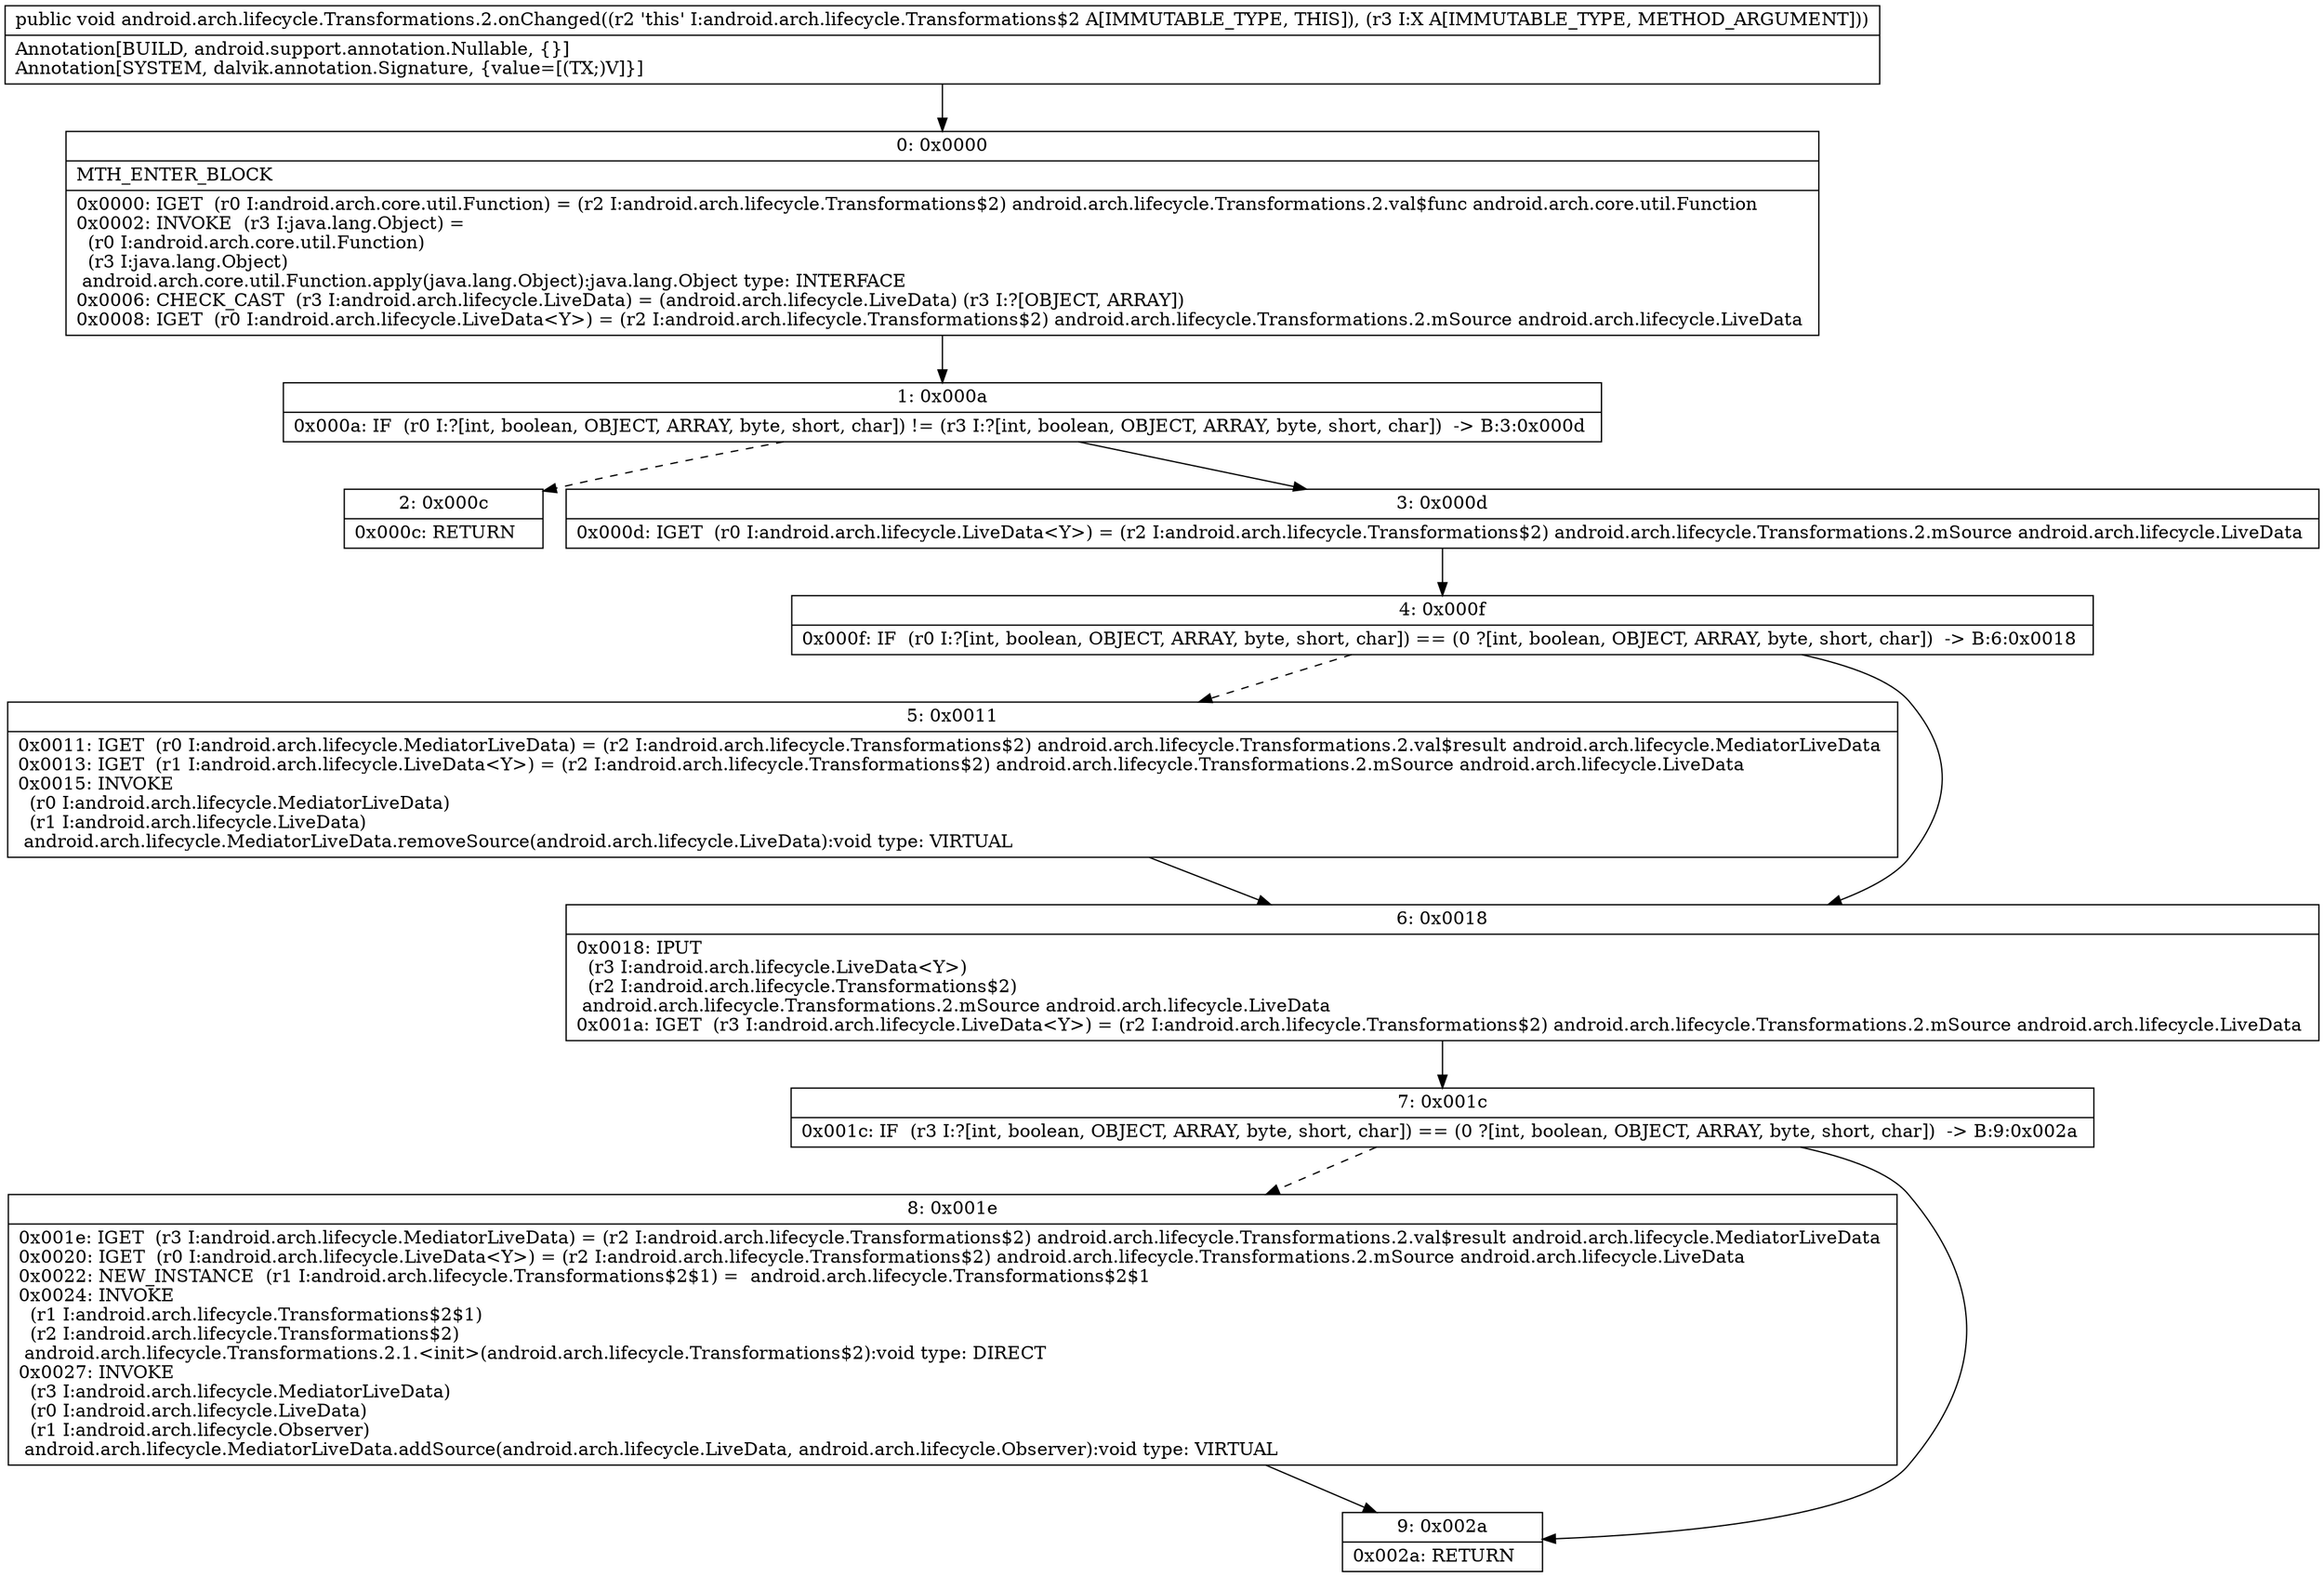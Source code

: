 digraph "CFG forandroid.arch.lifecycle.Transformations.2.onChanged(Ljava\/lang\/Object;)V" {
Node_0 [shape=record,label="{0\:\ 0x0000|MTH_ENTER_BLOCK\l|0x0000: IGET  (r0 I:android.arch.core.util.Function) = (r2 I:android.arch.lifecycle.Transformations$2) android.arch.lifecycle.Transformations.2.val$func android.arch.core.util.Function \l0x0002: INVOKE  (r3 I:java.lang.Object) = \l  (r0 I:android.arch.core.util.Function)\l  (r3 I:java.lang.Object)\l android.arch.core.util.Function.apply(java.lang.Object):java.lang.Object type: INTERFACE \l0x0006: CHECK_CAST  (r3 I:android.arch.lifecycle.LiveData) = (android.arch.lifecycle.LiveData) (r3 I:?[OBJECT, ARRAY]) \l0x0008: IGET  (r0 I:android.arch.lifecycle.LiveData\<Y\>) = (r2 I:android.arch.lifecycle.Transformations$2) android.arch.lifecycle.Transformations.2.mSource android.arch.lifecycle.LiveData \l}"];
Node_1 [shape=record,label="{1\:\ 0x000a|0x000a: IF  (r0 I:?[int, boolean, OBJECT, ARRAY, byte, short, char]) != (r3 I:?[int, boolean, OBJECT, ARRAY, byte, short, char])  \-\> B:3:0x000d \l}"];
Node_2 [shape=record,label="{2\:\ 0x000c|0x000c: RETURN   \l}"];
Node_3 [shape=record,label="{3\:\ 0x000d|0x000d: IGET  (r0 I:android.arch.lifecycle.LiveData\<Y\>) = (r2 I:android.arch.lifecycle.Transformations$2) android.arch.lifecycle.Transformations.2.mSource android.arch.lifecycle.LiveData \l}"];
Node_4 [shape=record,label="{4\:\ 0x000f|0x000f: IF  (r0 I:?[int, boolean, OBJECT, ARRAY, byte, short, char]) == (0 ?[int, boolean, OBJECT, ARRAY, byte, short, char])  \-\> B:6:0x0018 \l}"];
Node_5 [shape=record,label="{5\:\ 0x0011|0x0011: IGET  (r0 I:android.arch.lifecycle.MediatorLiveData) = (r2 I:android.arch.lifecycle.Transformations$2) android.arch.lifecycle.Transformations.2.val$result android.arch.lifecycle.MediatorLiveData \l0x0013: IGET  (r1 I:android.arch.lifecycle.LiveData\<Y\>) = (r2 I:android.arch.lifecycle.Transformations$2) android.arch.lifecycle.Transformations.2.mSource android.arch.lifecycle.LiveData \l0x0015: INVOKE  \l  (r0 I:android.arch.lifecycle.MediatorLiveData)\l  (r1 I:android.arch.lifecycle.LiveData)\l android.arch.lifecycle.MediatorLiveData.removeSource(android.arch.lifecycle.LiveData):void type: VIRTUAL \l}"];
Node_6 [shape=record,label="{6\:\ 0x0018|0x0018: IPUT  \l  (r3 I:android.arch.lifecycle.LiveData\<Y\>)\l  (r2 I:android.arch.lifecycle.Transformations$2)\l android.arch.lifecycle.Transformations.2.mSource android.arch.lifecycle.LiveData \l0x001a: IGET  (r3 I:android.arch.lifecycle.LiveData\<Y\>) = (r2 I:android.arch.lifecycle.Transformations$2) android.arch.lifecycle.Transformations.2.mSource android.arch.lifecycle.LiveData \l}"];
Node_7 [shape=record,label="{7\:\ 0x001c|0x001c: IF  (r3 I:?[int, boolean, OBJECT, ARRAY, byte, short, char]) == (0 ?[int, boolean, OBJECT, ARRAY, byte, short, char])  \-\> B:9:0x002a \l}"];
Node_8 [shape=record,label="{8\:\ 0x001e|0x001e: IGET  (r3 I:android.arch.lifecycle.MediatorLiveData) = (r2 I:android.arch.lifecycle.Transformations$2) android.arch.lifecycle.Transformations.2.val$result android.arch.lifecycle.MediatorLiveData \l0x0020: IGET  (r0 I:android.arch.lifecycle.LiveData\<Y\>) = (r2 I:android.arch.lifecycle.Transformations$2) android.arch.lifecycle.Transformations.2.mSource android.arch.lifecycle.LiveData \l0x0022: NEW_INSTANCE  (r1 I:android.arch.lifecycle.Transformations$2$1) =  android.arch.lifecycle.Transformations$2$1 \l0x0024: INVOKE  \l  (r1 I:android.arch.lifecycle.Transformations$2$1)\l  (r2 I:android.arch.lifecycle.Transformations$2)\l android.arch.lifecycle.Transformations.2.1.\<init\>(android.arch.lifecycle.Transformations$2):void type: DIRECT \l0x0027: INVOKE  \l  (r3 I:android.arch.lifecycle.MediatorLiveData)\l  (r0 I:android.arch.lifecycle.LiveData)\l  (r1 I:android.arch.lifecycle.Observer)\l android.arch.lifecycle.MediatorLiveData.addSource(android.arch.lifecycle.LiveData, android.arch.lifecycle.Observer):void type: VIRTUAL \l}"];
Node_9 [shape=record,label="{9\:\ 0x002a|0x002a: RETURN   \l}"];
MethodNode[shape=record,label="{public void android.arch.lifecycle.Transformations.2.onChanged((r2 'this' I:android.arch.lifecycle.Transformations$2 A[IMMUTABLE_TYPE, THIS]), (r3 I:X A[IMMUTABLE_TYPE, METHOD_ARGUMENT]))  | Annotation[BUILD, android.support.annotation.Nullable, \{\}]\lAnnotation[SYSTEM, dalvik.annotation.Signature, \{value=[(TX;)V]\}]\l}"];
MethodNode -> Node_0;
Node_0 -> Node_1;
Node_1 -> Node_2[style=dashed];
Node_1 -> Node_3;
Node_3 -> Node_4;
Node_4 -> Node_5[style=dashed];
Node_4 -> Node_6;
Node_5 -> Node_6;
Node_6 -> Node_7;
Node_7 -> Node_8[style=dashed];
Node_7 -> Node_9;
Node_8 -> Node_9;
}


